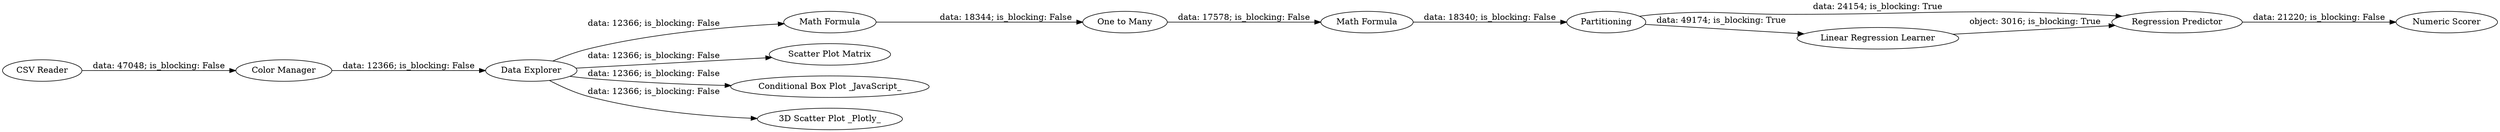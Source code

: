 digraph {
	"-4454182917257593593_2" [label="Data Explorer"]
	"-4454182917257593593_4" [label=Partitioning]
	"-4454182917257593593_5" [label="Regression Predictor"]
	"-4454182917257593593_14" [label="One to Many"]
	"-4454182917257593593_12" [label="Math Formula"]
	"-4454182917257593593_13" [label="Math Formula"]
	"-4454182917257593593_9" [label="Scatter Plot Matrix"]
	"-4454182917257593593_10" [label="Conditional Box Plot _JavaScript_"]
	"-4454182917257593593_8" [label="Numeric Scorer"]
	"-4454182917257593593_6" [label="3D Scatter Plot _Plotly_"]
	"-4454182917257593593_3" [label="Linear Regression Learner"]
	"-4454182917257593593_11" [label="Color Manager"]
	"-4454182917257593593_1" [label="CSV Reader"]
	"-4454182917257593593_2" -> "-4454182917257593593_6" [label="data: 12366; is_blocking: False"]
	"-4454182917257593593_2" -> "-4454182917257593593_9" [label="data: 12366; is_blocking: False"]
	"-4454182917257593593_4" -> "-4454182917257593593_3" [label="data: 49174; is_blocking: True"]
	"-4454182917257593593_2" -> "-4454182917257593593_10" [label="data: 12366; is_blocking: False"]
	"-4454182917257593593_3" -> "-4454182917257593593_5" [label="object: 3016; is_blocking: True"]
	"-4454182917257593593_12" -> "-4454182917257593593_14" [label="data: 18344; is_blocking: False"]
	"-4454182917257593593_4" -> "-4454182917257593593_5" [label="data: 24154; is_blocking: True"]
	"-4454182917257593593_2" -> "-4454182917257593593_12" [label="data: 12366; is_blocking: False"]
	"-4454182917257593593_14" -> "-4454182917257593593_13" [label="data: 17578; is_blocking: False"]
	"-4454182917257593593_13" -> "-4454182917257593593_4" [label="data: 18340; is_blocking: False"]
	"-4454182917257593593_5" -> "-4454182917257593593_8" [label="data: 21220; is_blocking: False"]
	"-4454182917257593593_11" -> "-4454182917257593593_2" [label="data: 12366; is_blocking: False"]
	"-4454182917257593593_1" -> "-4454182917257593593_11" [label="data: 47048; is_blocking: False"]
	rankdir=LR
}
